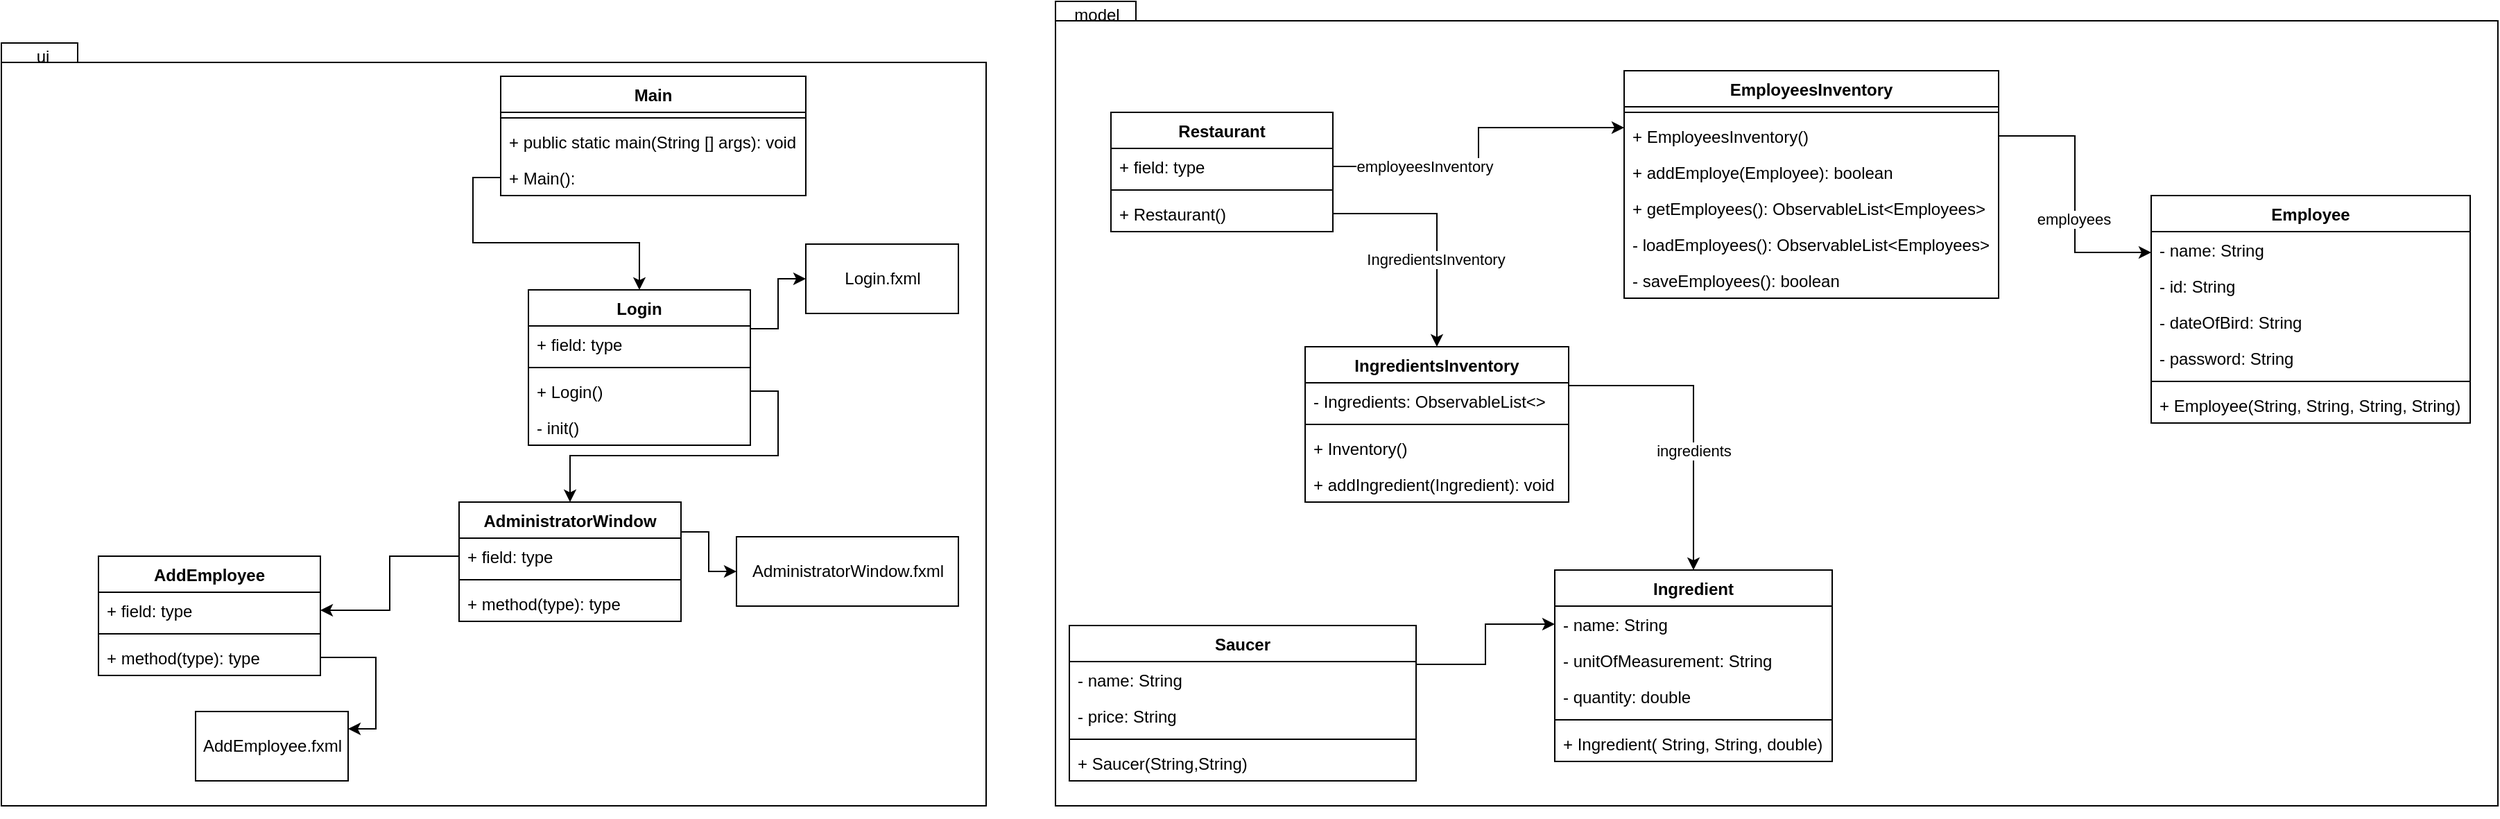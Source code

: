 <mxfile version="15.1.3" type="device"><diagram id="L7kyF5hDS-9kEPvA9DnG" name="Página-1"><mxGraphModel dx="2044" dy="706" grid="1" gridSize="10" guides="1" tooltips="1" connect="1" arrows="1" fold="1" page="1" pageScale="1" pageWidth="827" pageHeight="1169" math="0" shadow="0"><root><mxCell id="0"/><mxCell id="1" parent="0"/><mxCell id="4UvoIsOAYy2A6t3GpR0r-1" value="" style="shape=folder;fontStyle=1;spacingTop=10;tabWidth=40;tabHeight=14;tabPosition=left;html=1;" parent="1" vertex="1"><mxGeometry x="-260" y="60" width="710" height="550" as="geometry"/></mxCell><mxCell id="4UvoIsOAYy2A6t3GpR0r-2" value="" style="shape=folder;fontStyle=1;spacingTop=10;tabWidth=40;tabHeight=14;tabPosition=left;html=1;" parent="1" vertex="1"><mxGeometry x="500" y="30" width="1040" height="580" as="geometry"/></mxCell><mxCell id="4UvoIsOAYy2A6t3GpR0r-3" value="ui" style="text;html=1;strokeColor=none;fillColor=none;align=center;verticalAlign=middle;whiteSpace=wrap;rounded=0;" parent="1" vertex="1"><mxGeometry x="-250" y="60" width="40" height="20" as="geometry"/></mxCell><mxCell id="4UvoIsOAYy2A6t3GpR0r-4" value="model" style="text;html=1;strokeColor=none;fillColor=none;align=center;verticalAlign=middle;whiteSpace=wrap;rounded=0;" parent="1" vertex="1"><mxGeometry x="510" y="30" width="40" height="20" as="geometry"/></mxCell><mxCell id="4UvoIsOAYy2A6t3GpR0r-5" value="Main" style="swimlane;fontStyle=1;align=center;verticalAlign=top;childLayout=stackLayout;horizontal=1;startSize=26;horizontalStack=0;resizeParent=1;resizeParentMax=0;resizeLast=0;collapsible=1;marginBottom=0;" parent="1" vertex="1"><mxGeometry x="100" y="84" width="220" height="86" as="geometry"/></mxCell><mxCell id="4UvoIsOAYy2A6t3GpR0r-7" value="" style="line;strokeWidth=1;fillColor=none;align=left;verticalAlign=middle;spacingTop=-1;spacingLeft=3;spacingRight=3;rotatable=0;labelPosition=right;points=[];portConstraint=eastwest;" parent="4UvoIsOAYy2A6t3GpR0r-5" vertex="1"><mxGeometry y="26" width="220" height="8" as="geometry"/></mxCell><mxCell id="4UvoIsOAYy2A6t3GpR0r-8" value="+ public static main(String [] args): void" style="text;strokeColor=none;fillColor=none;align=left;verticalAlign=top;spacingLeft=4;spacingRight=4;overflow=hidden;rotatable=0;points=[[0,0.5],[1,0.5]];portConstraint=eastwest;" parent="4UvoIsOAYy2A6t3GpR0r-5" vertex="1"><mxGeometry y="34" width="220" height="26" as="geometry"/></mxCell><mxCell id="4UvoIsOAYy2A6t3GpR0r-9" value="+ Main():" style="text;strokeColor=none;fillColor=none;align=left;verticalAlign=top;spacingLeft=4;spacingRight=4;overflow=hidden;rotatable=0;points=[[0,0.5],[1,0.5]];portConstraint=eastwest;" parent="4UvoIsOAYy2A6t3GpR0r-5" vertex="1"><mxGeometry y="60" width="220" height="26" as="geometry"/></mxCell><mxCell id="4UvoIsOAYy2A6t3GpR0r-10" value="Restaurant" style="swimlane;fontStyle=1;align=center;verticalAlign=top;childLayout=stackLayout;horizontal=1;startSize=26;horizontalStack=0;resizeParent=1;resizeParentMax=0;resizeLast=0;collapsible=1;marginBottom=0;" parent="1" vertex="1"><mxGeometry x="540" y="110" width="160" height="86" as="geometry"/></mxCell><mxCell id="4UvoIsOAYy2A6t3GpR0r-11" value="+ field: type" style="text;strokeColor=none;fillColor=none;align=left;verticalAlign=top;spacingLeft=4;spacingRight=4;overflow=hidden;rotatable=0;points=[[0,0.5],[1,0.5]];portConstraint=eastwest;" parent="4UvoIsOAYy2A6t3GpR0r-10" vertex="1"><mxGeometry y="26" width="160" height="26" as="geometry"/></mxCell><mxCell id="4UvoIsOAYy2A6t3GpR0r-12" value="" style="line;strokeWidth=1;fillColor=none;align=left;verticalAlign=middle;spacingTop=-1;spacingLeft=3;spacingRight=3;rotatable=0;labelPosition=right;points=[];portConstraint=eastwest;" parent="4UvoIsOAYy2A6t3GpR0r-10" vertex="1"><mxGeometry y="52" width="160" height="8" as="geometry"/></mxCell><mxCell id="4UvoIsOAYy2A6t3GpR0r-13" value="+ Restaurant()" style="text;strokeColor=none;fillColor=none;align=left;verticalAlign=top;spacingLeft=4;spacingRight=4;overflow=hidden;rotatable=0;points=[[0,0.5],[1,0.5]];portConstraint=eastwest;" parent="4UvoIsOAYy2A6t3GpR0r-10" vertex="1"><mxGeometry y="60" width="160" height="26" as="geometry"/></mxCell><mxCell id="4UvoIsOAYy2A6t3GpR0r-14" value="Employee" style="swimlane;fontStyle=1;align=center;verticalAlign=top;childLayout=stackLayout;horizontal=1;startSize=26;horizontalStack=0;resizeParent=1;resizeParentMax=0;resizeLast=0;collapsible=1;marginBottom=0;" parent="1" vertex="1"><mxGeometry x="1290" y="170" width="230" height="164" as="geometry"/></mxCell><mxCell id="4UvoIsOAYy2A6t3GpR0r-15" value="- name: String" style="text;strokeColor=none;fillColor=none;align=left;verticalAlign=top;spacingLeft=4;spacingRight=4;overflow=hidden;rotatable=0;points=[[0,0.5],[1,0.5]];portConstraint=eastwest;" parent="4UvoIsOAYy2A6t3GpR0r-14" vertex="1"><mxGeometry y="26" width="230" height="26" as="geometry"/></mxCell><mxCell id="4UvoIsOAYy2A6t3GpR0r-18" value="- id: String" style="text;strokeColor=none;fillColor=none;align=left;verticalAlign=top;spacingLeft=4;spacingRight=4;overflow=hidden;rotatable=0;points=[[0,0.5],[1,0.5]];portConstraint=eastwest;" parent="4UvoIsOAYy2A6t3GpR0r-14" vertex="1"><mxGeometry y="52" width="230" height="26" as="geometry"/></mxCell><mxCell id="4UvoIsOAYy2A6t3GpR0r-19" value="- dateOfBird: String" style="text;strokeColor=none;fillColor=none;align=left;verticalAlign=top;spacingLeft=4;spacingRight=4;overflow=hidden;rotatable=0;points=[[0,0.5],[1,0.5]];portConstraint=eastwest;" parent="4UvoIsOAYy2A6t3GpR0r-14" vertex="1"><mxGeometry y="78" width="230" height="26" as="geometry"/></mxCell><mxCell id="4UvoIsOAYy2A6t3GpR0r-20" value="- password: String" style="text;strokeColor=none;fillColor=none;align=left;verticalAlign=top;spacingLeft=4;spacingRight=4;overflow=hidden;rotatable=0;points=[[0,0.5],[1,0.5]];portConstraint=eastwest;" parent="4UvoIsOAYy2A6t3GpR0r-14" vertex="1"><mxGeometry y="104" width="230" height="26" as="geometry"/></mxCell><mxCell id="4UvoIsOAYy2A6t3GpR0r-16" value="" style="line;strokeWidth=1;fillColor=none;align=left;verticalAlign=middle;spacingTop=-1;spacingLeft=3;spacingRight=3;rotatable=0;labelPosition=right;points=[];portConstraint=eastwest;" parent="4UvoIsOAYy2A6t3GpR0r-14" vertex="1"><mxGeometry y="130" width="230" height="8" as="geometry"/></mxCell><mxCell id="4UvoIsOAYy2A6t3GpR0r-17" value="+ Employee(String, String, String, String)" style="text;strokeColor=none;fillColor=none;align=left;verticalAlign=top;spacingLeft=4;spacingRight=4;overflow=hidden;rotatable=0;points=[[0,0.5],[1,0.5]];portConstraint=eastwest;" parent="4UvoIsOAYy2A6t3GpR0r-14" vertex="1"><mxGeometry y="138" width="230" height="26" as="geometry"/></mxCell><mxCell id="4UvoIsOAYy2A6t3GpR0r-21" value="Ingredient" style="swimlane;fontStyle=1;align=center;verticalAlign=top;childLayout=stackLayout;horizontal=1;startSize=26;horizontalStack=0;resizeParent=1;resizeParentMax=0;resizeLast=0;collapsible=1;marginBottom=0;" parent="1" vertex="1"><mxGeometry x="860" y="440" width="200" height="138" as="geometry"/></mxCell><mxCell id="4UvoIsOAYy2A6t3GpR0r-22" value="- name: String" style="text;strokeColor=none;fillColor=none;align=left;verticalAlign=top;spacingLeft=4;spacingRight=4;overflow=hidden;rotatable=0;points=[[0,0.5],[1,0.5]];portConstraint=eastwest;" parent="4UvoIsOAYy2A6t3GpR0r-21" vertex="1"><mxGeometry y="26" width="200" height="26" as="geometry"/></mxCell><mxCell id="4UvoIsOAYy2A6t3GpR0r-25" value="- unitOfMeasurement: String" style="text;strokeColor=none;fillColor=none;align=left;verticalAlign=top;spacingLeft=4;spacingRight=4;overflow=hidden;rotatable=0;points=[[0,0.5],[1,0.5]];portConstraint=eastwest;" parent="4UvoIsOAYy2A6t3GpR0r-21" vertex="1"><mxGeometry y="52" width="200" height="26" as="geometry"/></mxCell><mxCell id="4UvoIsOAYy2A6t3GpR0r-39" value="- quantity: double" style="text;strokeColor=none;fillColor=none;align=left;verticalAlign=top;spacingLeft=4;spacingRight=4;overflow=hidden;rotatable=0;points=[[0,0.5],[1,0.5]];portConstraint=eastwest;" parent="4UvoIsOAYy2A6t3GpR0r-21" vertex="1"><mxGeometry y="78" width="200" height="26" as="geometry"/></mxCell><mxCell id="4UvoIsOAYy2A6t3GpR0r-23" value="" style="line;strokeWidth=1;fillColor=none;align=left;verticalAlign=middle;spacingTop=-1;spacingLeft=3;spacingRight=3;rotatable=0;labelPosition=right;points=[];portConstraint=eastwest;" parent="4UvoIsOAYy2A6t3GpR0r-21" vertex="1"><mxGeometry y="104" width="200" height="8" as="geometry"/></mxCell><mxCell id="4UvoIsOAYy2A6t3GpR0r-24" value="+ Ingredient( String, String, double)" style="text;strokeColor=none;fillColor=none;align=left;verticalAlign=top;spacingLeft=4;spacingRight=4;overflow=hidden;rotatable=0;points=[[0,0.5],[1,0.5]];portConstraint=eastwest;" parent="4UvoIsOAYy2A6t3GpR0r-21" vertex="1"><mxGeometry y="112" width="200" height="26" as="geometry"/></mxCell><mxCell id="4UvoIsOAYy2A6t3GpR0r-33" style="edgeStyle=orthogonalEdgeStyle;rounded=0;orthogonalLoop=1;jettySize=auto;html=1;exitX=1;exitY=0.25;exitDx=0;exitDy=0;entryX=0.5;entryY=0;entryDx=0;entryDy=0;" parent="1" source="4UvoIsOAYy2A6t3GpR0r-26" target="4UvoIsOAYy2A6t3GpR0r-21" edge="1"><mxGeometry relative="1" as="geometry"/></mxCell><mxCell id="DF9KUVSJpANHtCZs5Mmc-31" value="ingredients" style="edgeLabel;html=1;align=center;verticalAlign=middle;resizable=0;points=[];" parent="4UvoIsOAYy2A6t3GpR0r-33" vertex="1" connectable="0"><mxGeometry x="0.229" relative="1" as="geometry"><mxPoint as="offset"/></mxGeometry></mxCell><mxCell id="4UvoIsOAYy2A6t3GpR0r-26" value="IngredientsInventory" style="swimlane;fontStyle=1;align=center;verticalAlign=top;childLayout=stackLayout;horizontal=1;startSize=26;horizontalStack=0;resizeParent=1;resizeParentMax=0;resizeLast=0;collapsible=1;marginBottom=0;" parent="1" vertex="1"><mxGeometry x="680" y="279" width="190" height="112" as="geometry"/></mxCell><mxCell id="4UvoIsOAYy2A6t3GpR0r-27" value="- Ingredients: ObservableList&lt;&gt; " style="text;strokeColor=none;fillColor=none;align=left;verticalAlign=top;spacingLeft=4;spacingRight=4;overflow=hidden;rotatable=0;points=[[0,0.5],[1,0.5]];portConstraint=eastwest;" parent="4UvoIsOAYy2A6t3GpR0r-26" vertex="1"><mxGeometry y="26" width="190" height="26" as="geometry"/></mxCell><mxCell id="4UvoIsOAYy2A6t3GpR0r-28" value="" style="line;strokeWidth=1;fillColor=none;align=left;verticalAlign=middle;spacingTop=-1;spacingLeft=3;spacingRight=3;rotatable=0;labelPosition=right;points=[];portConstraint=eastwest;" parent="4UvoIsOAYy2A6t3GpR0r-26" vertex="1"><mxGeometry y="52" width="190" height="8" as="geometry"/></mxCell><mxCell id="4UvoIsOAYy2A6t3GpR0r-29" value="+ Inventory()" style="text;strokeColor=none;fillColor=none;align=left;verticalAlign=top;spacingLeft=4;spacingRight=4;overflow=hidden;rotatable=0;points=[[0,0.5],[1,0.5]];portConstraint=eastwest;" parent="4UvoIsOAYy2A6t3GpR0r-26" vertex="1"><mxGeometry y="60" width="190" height="26" as="geometry"/></mxCell><mxCell id="DF9KUVSJpANHtCZs5Mmc-1" value="+ addIngredient(Ingredient): void" style="text;strokeColor=none;fillColor=none;align=left;verticalAlign=top;spacingLeft=4;spacingRight=4;overflow=hidden;rotatable=0;points=[[0,0.5],[1,0.5]];portConstraint=eastwest;" parent="4UvoIsOAYy2A6t3GpR0r-26" vertex="1"><mxGeometry y="86" width="190" height="26" as="geometry"/></mxCell><mxCell id="4UvoIsOAYy2A6t3GpR0r-31" style="edgeStyle=orthogonalEdgeStyle;rounded=0;orthogonalLoop=1;jettySize=auto;html=1;exitX=1;exitY=0.5;exitDx=0;exitDy=0;entryX=0.5;entryY=0;entryDx=0;entryDy=0;" parent="1" source="4UvoIsOAYy2A6t3GpR0r-13" target="4UvoIsOAYy2A6t3GpR0r-26" edge="1"><mxGeometry relative="1" as="geometry"/></mxCell><mxCell id="DF9KUVSJpANHtCZs5Mmc-30" value="IngredientsInventory" style="edgeLabel;html=1;align=center;verticalAlign=middle;resizable=0;points=[];" parent="4UvoIsOAYy2A6t3GpR0r-31" vertex="1" connectable="0"><mxGeometry x="0.263" y="-1" relative="1" as="geometry"><mxPoint as="offset"/></mxGeometry></mxCell><mxCell id="4UvoIsOAYy2A6t3GpR0r-38" style="edgeStyle=orthogonalEdgeStyle;rounded=0;orthogonalLoop=1;jettySize=auto;html=1;exitX=1;exitY=0.25;exitDx=0;exitDy=0;entryX=0;entryY=0.5;entryDx=0;entryDy=0;" parent="1" source="4UvoIsOAYy2A6t3GpR0r-34" target="4UvoIsOAYy2A6t3GpR0r-22" edge="1"><mxGeometry relative="1" as="geometry"/></mxCell><mxCell id="4UvoIsOAYy2A6t3GpR0r-34" value="Saucer" style="swimlane;fontStyle=1;align=center;verticalAlign=top;childLayout=stackLayout;horizontal=1;startSize=26;horizontalStack=0;resizeParent=1;resizeParentMax=0;resizeLast=0;collapsible=1;marginBottom=0;" parent="1" vertex="1"><mxGeometry x="510" y="480" width="250" height="112" as="geometry"/></mxCell><mxCell id="4UvoIsOAYy2A6t3GpR0r-35" value="- name: String" style="text;strokeColor=none;fillColor=none;align=left;verticalAlign=top;spacingLeft=4;spacingRight=4;overflow=hidden;rotatable=0;points=[[0,0.5],[1,0.5]];portConstraint=eastwest;" parent="4UvoIsOAYy2A6t3GpR0r-34" vertex="1"><mxGeometry y="26" width="250" height="26" as="geometry"/></mxCell><mxCell id="4UvoIsOAYy2A6t3GpR0r-40" value="- price: String" style="text;strokeColor=none;fillColor=none;align=left;verticalAlign=top;spacingLeft=4;spacingRight=4;overflow=hidden;rotatable=0;points=[[0,0.5],[1,0.5]];portConstraint=eastwest;" parent="4UvoIsOAYy2A6t3GpR0r-34" vertex="1"><mxGeometry y="52" width="250" height="26" as="geometry"/></mxCell><mxCell id="4UvoIsOAYy2A6t3GpR0r-36" value="" style="line;strokeWidth=1;fillColor=none;align=left;verticalAlign=middle;spacingTop=-1;spacingLeft=3;spacingRight=3;rotatable=0;labelPosition=right;points=[];portConstraint=eastwest;" parent="4UvoIsOAYy2A6t3GpR0r-34" vertex="1"><mxGeometry y="78" width="250" height="8" as="geometry"/></mxCell><mxCell id="4UvoIsOAYy2A6t3GpR0r-37" value="+ Saucer(String,String)" style="text;strokeColor=none;fillColor=none;align=left;verticalAlign=top;spacingLeft=4;spacingRight=4;overflow=hidden;rotatable=0;points=[[0,0.5],[1,0.5]];portConstraint=eastwest;" parent="4UvoIsOAYy2A6t3GpR0r-34" vertex="1"><mxGeometry y="86" width="250" height="26" as="geometry"/></mxCell><mxCell id="4UvoIsOAYy2A6t3GpR0r-41" value="Login.fxml" style="html=1;" parent="1" vertex="1"><mxGeometry x="320" y="205" width="110" height="50" as="geometry"/></mxCell><mxCell id="4UvoIsOAYy2A6t3GpR0r-46" style="edgeStyle=orthogonalEdgeStyle;rounded=0;orthogonalLoop=1;jettySize=auto;html=1;exitX=1;exitY=0.25;exitDx=0;exitDy=0;entryX=0;entryY=0.5;entryDx=0;entryDy=0;" parent="1" source="4UvoIsOAYy2A6t3GpR0r-42" target="4UvoIsOAYy2A6t3GpR0r-41" edge="1"><mxGeometry relative="1" as="geometry"/></mxCell><mxCell id="4UvoIsOAYy2A6t3GpR0r-42" value="Login" style="swimlane;fontStyle=1;align=center;verticalAlign=top;childLayout=stackLayout;horizontal=1;startSize=26;horizontalStack=0;resizeParent=1;resizeParentMax=0;resizeLast=0;collapsible=1;marginBottom=0;" parent="1" vertex="1"><mxGeometry x="120" y="238" width="160" height="112" as="geometry"/></mxCell><mxCell id="4UvoIsOAYy2A6t3GpR0r-43" value="+ field: type" style="text;strokeColor=none;fillColor=none;align=left;verticalAlign=top;spacingLeft=4;spacingRight=4;overflow=hidden;rotatable=0;points=[[0,0.5],[1,0.5]];portConstraint=eastwest;" parent="4UvoIsOAYy2A6t3GpR0r-42" vertex="1"><mxGeometry y="26" width="160" height="26" as="geometry"/></mxCell><mxCell id="4UvoIsOAYy2A6t3GpR0r-44" value="" style="line;strokeWidth=1;fillColor=none;align=left;verticalAlign=middle;spacingTop=-1;spacingLeft=3;spacingRight=3;rotatable=0;labelPosition=right;points=[];portConstraint=eastwest;" parent="4UvoIsOAYy2A6t3GpR0r-42" vertex="1"><mxGeometry y="52" width="160" height="8" as="geometry"/></mxCell><mxCell id="4UvoIsOAYy2A6t3GpR0r-45" value="+ Login()" style="text;strokeColor=none;fillColor=none;align=left;verticalAlign=top;spacingLeft=4;spacingRight=4;overflow=hidden;rotatable=0;points=[[0,0.5],[1,0.5]];portConstraint=eastwest;" parent="4UvoIsOAYy2A6t3GpR0r-42" vertex="1"><mxGeometry y="60" width="160" height="26" as="geometry"/></mxCell><mxCell id="spztk6mJlhyfg4tzJySu-3" value="- init()" style="text;strokeColor=none;fillColor=none;align=left;verticalAlign=top;spacingLeft=4;spacingRight=4;overflow=hidden;rotatable=0;points=[[0,0.5],[1,0.5]];portConstraint=eastwest;" vertex="1" parent="4UvoIsOAYy2A6t3GpR0r-42"><mxGeometry y="86" width="160" height="26" as="geometry"/></mxCell><mxCell id="DF9KUVSJpANHtCZs5Mmc-2" value="EmployeesInventory" style="swimlane;fontStyle=1;align=center;verticalAlign=top;childLayout=stackLayout;horizontal=1;startSize=26;horizontalStack=0;resizeParent=1;resizeParentMax=0;resizeLast=0;collapsible=1;marginBottom=0;" parent="1" vertex="1"><mxGeometry x="910" y="80" width="270" height="164" as="geometry"/></mxCell><mxCell id="DF9KUVSJpANHtCZs5Mmc-4" value="" style="line;strokeWidth=1;fillColor=none;align=left;verticalAlign=middle;spacingTop=-1;spacingLeft=3;spacingRight=3;rotatable=0;labelPosition=right;points=[];portConstraint=eastwest;" parent="DF9KUVSJpANHtCZs5Mmc-2" vertex="1"><mxGeometry y="26" width="270" height="8" as="geometry"/></mxCell><mxCell id="DF9KUVSJpANHtCZs5Mmc-5" value="+ EmployeesInventory()" style="text;strokeColor=none;fillColor=none;align=left;verticalAlign=top;spacingLeft=4;spacingRight=4;overflow=hidden;rotatable=0;points=[[0,0.5],[1,0.5]];portConstraint=eastwest;" parent="DF9KUVSJpANHtCZs5Mmc-2" vertex="1"><mxGeometry y="34" width="270" height="26" as="geometry"/></mxCell><mxCell id="DF9KUVSJpANHtCZs5Mmc-24" value="+ addEmploye(Employee): boolean" style="text;strokeColor=none;fillColor=none;align=left;verticalAlign=top;spacingLeft=4;spacingRight=4;overflow=hidden;rotatable=0;points=[[0,0.5],[1,0.5]];portConstraint=eastwest;" parent="DF9KUVSJpANHtCZs5Mmc-2" vertex="1"><mxGeometry y="60" width="270" height="26" as="geometry"/></mxCell><mxCell id="DF9KUVSJpANHtCZs5Mmc-25" value="+ getEmployees(): ObservableList&lt;Employees&gt;" style="text;strokeColor=none;fillColor=none;align=left;verticalAlign=top;spacingLeft=4;spacingRight=4;overflow=hidden;rotatable=0;points=[[0,0.5],[1,0.5]];portConstraint=eastwest;" parent="DF9KUVSJpANHtCZs5Mmc-2" vertex="1"><mxGeometry y="86" width="270" height="26" as="geometry"/></mxCell><mxCell id="DF9KUVSJpANHtCZs5Mmc-32" value="- loadEmployees(): ObservableList&lt;Employees&gt;" style="text;strokeColor=none;fillColor=none;align=left;verticalAlign=top;spacingLeft=4;spacingRight=4;overflow=hidden;rotatable=0;points=[[0,0.5],[1,0.5]];portConstraint=eastwest;" parent="DF9KUVSJpANHtCZs5Mmc-2" vertex="1"><mxGeometry y="112" width="270" height="26" as="geometry"/></mxCell><mxCell id="DF9KUVSJpANHtCZs5Mmc-33" value="- saveEmployees(): boolean" style="text;strokeColor=none;fillColor=none;align=left;verticalAlign=top;spacingLeft=4;spacingRight=4;overflow=hidden;rotatable=0;points=[[0,0.5],[1,0.5]];portConstraint=eastwest;" parent="DF9KUVSJpANHtCZs5Mmc-2" vertex="1"><mxGeometry y="138" width="270" height="26" as="geometry"/></mxCell><mxCell id="DF9KUVSJpANHtCZs5Mmc-8" style="edgeStyle=orthogonalEdgeStyle;rounded=0;orthogonalLoop=1;jettySize=auto;html=1;exitX=0;exitY=0.5;exitDx=0;exitDy=0;entryX=0.5;entryY=0;entryDx=0;entryDy=0;" parent="1" source="4UvoIsOAYy2A6t3GpR0r-9" target="4UvoIsOAYy2A6t3GpR0r-42" edge="1"><mxGeometry relative="1" as="geometry"/></mxCell><mxCell id="DF9KUVSJpANHtCZs5Mmc-9" style="edgeStyle=orthogonalEdgeStyle;rounded=0;orthogonalLoop=1;jettySize=auto;html=1;exitX=0.5;exitY=1;exitDx=0;exitDy=0;exitPerimeter=0;" parent="1" source="4UvoIsOAYy2A6t3GpR0r-1" target="4UvoIsOAYy2A6t3GpR0r-1" edge="1"><mxGeometry relative="1" as="geometry"/></mxCell><mxCell id="DF9KUVSJpANHtCZs5Mmc-16" style="edgeStyle=orthogonalEdgeStyle;rounded=0;orthogonalLoop=1;jettySize=auto;html=1;exitX=1;exitY=0.25;exitDx=0;exitDy=0;entryX=0;entryY=0.5;entryDx=0;entryDy=0;" parent="1" source="DF9KUVSJpANHtCZs5Mmc-10" target="DF9KUVSJpANHtCZs5Mmc-15" edge="1"><mxGeometry relative="1" as="geometry"/></mxCell><mxCell id="DF9KUVSJpANHtCZs5Mmc-10" value="AdministratorWindow" style="swimlane;fontStyle=1;align=center;verticalAlign=top;childLayout=stackLayout;horizontal=1;startSize=26;horizontalStack=0;resizeParent=1;resizeParentMax=0;resizeLast=0;collapsible=1;marginBottom=0;" parent="1" vertex="1"><mxGeometry x="70" y="391" width="160" height="86" as="geometry"/></mxCell><mxCell id="DF9KUVSJpANHtCZs5Mmc-11" value="+ field: type" style="text;strokeColor=none;fillColor=none;align=left;verticalAlign=top;spacingLeft=4;spacingRight=4;overflow=hidden;rotatable=0;points=[[0,0.5],[1,0.5]];portConstraint=eastwest;" parent="DF9KUVSJpANHtCZs5Mmc-10" vertex="1"><mxGeometry y="26" width="160" height="26" as="geometry"/></mxCell><mxCell id="DF9KUVSJpANHtCZs5Mmc-12" value="" style="line;strokeWidth=1;fillColor=none;align=left;verticalAlign=middle;spacingTop=-1;spacingLeft=3;spacingRight=3;rotatable=0;labelPosition=right;points=[];portConstraint=eastwest;" parent="DF9KUVSJpANHtCZs5Mmc-10" vertex="1"><mxGeometry y="52" width="160" height="8" as="geometry"/></mxCell><mxCell id="DF9KUVSJpANHtCZs5Mmc-13" value="+ method(type): type" style="text;strokeColor=none;fillColor=none;align=left;verticalAlign=top;spacingLeft=4;spacingRight=4;overflow=hidden;rotatable=0;points=[[0,0.5],[1,0.5]];portConstraint=eastwest;" parent="DF9KUVSJpANHtCZs5Mmc-10" vertex="1"><mxGeometry y="60" width="160" height="26" as="geometry"/></mxCell><mxCell id="DF9KUVSJpANHtCZs5Mmc-14" style="edgeStyle=orthogonalEdgeStyle;rounded=0;orthogonalLoop=1;jettySize=auto;html=1;exitX=1;exitY=0.5;exitDx=0;exitDy=0;entryX=0.5;entryY=0;entryDx=0;entryDy=0;" parent="1" source="4UvoIsOAYy2A6t3GpR0r-45" target="DF9KUVSJpANHtCZs5Mmc-10" edge="1"><mxGeometry relative="1" as="geometry"/></mxCell><mxCell id="DF9KUVSJpANHtCZs5Mmc-15" value="AdministratorWindow.fxml" style="html=1;" parent="1" vertex="1"><mxGeometry x="270" y="416" width="160" height="50" as="geometry"/></mxCell><mxCell id="DF9KUVSJpANHtCZs5Mmc-17" value="AddEmployee" style="swimlane;fontStyle=1;align=center;verticalAlign=top;childLayout=stackLayout;horizontal=1;startSize=26;horizontalStack=0;resizeParent=1;resizeParentMax=0;resizeLast=0;collapsible=1;marginBottom=0;" parent="1" vertex="1"><mxGeometry x="-190" y="430" width="160" height="86" as="geometry"/></mxCell><mxCell id="DF9KUVSJpANHtCZs5Mmc-18" value="+ field: type" style="text;strokeColor=none;fillColor=none;align=left;verticalAlign=top;spacingLeft=4;spacingRight=4;overflow=hidden;rotatable=0;points=[[0,0.5],[1,0.5]];portConstraint=eastwest;" parent="DF9KUVSJpANHtCZs5Mmc-17" vertex="1"><mxGeometry y="26" width="160" height="26" as="geometry"/></mxCell><mxCell id="DF9KUVSJpANHtCZs5Mmc-19" value="" style="line;strokeWidth=1;fillColor=none;align=left;verticalAlign=middle;spacingTop=-1;spacingLeft=3;spacingRight=3;rotatable=0;labelPosition=right;points=[];portConstraint=eastwest;" parent="DF9KUVSJpANHtCZs5Mmc-17" vertex="1"><mxGeometry y="52" width="160" height="8" as="geometry"/></mxCell><mxCell id="DF9KUVSJpANHtCZs5Mmc-20" value="+ method(type): type" style="text;strokeColor=none;fillColor=none;align=left;verticalAlign=top;spacingLeft=4;spacingRight=4;overflow=hidden;rotatable=0;points=[[0,0.5],[1,0.5]];portConstraint=eastwest;" parent="DF9KUVSJpANHtCZs5Mmc-17" vertex="1"><mxGeometry y="60" width="160" height="26" as="geometry"/></mxCell><mxCell id="DF9KUVSJpANHtCZs5Mmc-21" value="AddEmployee.fxml" style="html=1;" parent="1" vertex="1"><mxGeometry x="-120" y="542" width="110" height="50" as="geometry"/></mxCell><mxCell id="DF9KUVSJpANHtCZs5Mmc-22" style="edgeStyle=orthogonalEdgeStyle;rounded=0;orthogonalLoop=1;jettySize=auto;html=1;exitX=0;exitY=0.5;exitDx=0;exitDy=0;entryX=1;entryY=0.5;entryDx=0;entryDy=0;" parent="1" source="DF9KUVSJpANHtCZs5Mmc-11" target="DF9KUVSJpANHtCZs5Mmc-18" edge="1"><mxGeometry relative="1" as="geometry"/></mxCell><mxCell id="DF9KUVSJpANHtCZs5Mmc-23" style="edgeStyle=orthogonalEdgeStyle;rounded=0;orthogonalLoop=1;jettySize=auto;html=1;exitX=1;exitY=0.5;exitDx=0;exitDy=0;entryX=1;entryY=0.25;entryDx=0;entryDy=0;" parent="1" source="DF9KUVSJpANHtCZs5Mmc-20" target="DF9KUVSJpANHtCZs5Mmc-21" edge="1"><mxGeometry relative="1" as="geometry"/></mxCell><mxCell id="DF9KUVSJpANHtCZs5Mmc-26" style="edgeStyle=orthogonalEdgeStyle;rounded=0;orthogonalLoop=1;jettySize=auto;html=1;exitX=1;exitY=0.5;exitDx=0;exitDy=0;entryX=0;entryY=0.25;entryDx=0;entryDy=0;" parent="1" source="4UvoIsOAYy2A6t3GpR0r-11" target="DF9KUVSJpANHtCZs5Mmc-2" edge="1"><mxGeometry relative="1" as="geometry"/></mxCell><mxCell id="DF9KUVSJpANHtCZs5Mmc-29" value="employeesInventory" style="edgeLabel;html=1;align=center;verticalAlign=middle;resizable=0;points=[];" parent="DF9KUVSJpANHtCZs5Mmc-26" vertex="1" connectable="0"><mxGeometry x="-0.446" relative="1" as="geometry"><mxPoint as="offset"/></mxGeometry></mxCell><mxCell id="DF9KUVSJpANHtCZs5Mmc-27" style="edgeStyle=orthogonalEdgeStyle;rounded=0;orthogonalLoop=1;jettySize=auto;html=1;exitX=1;exitY=0.5;exitDx=0;exitDy=0;entryX=0;entryY=0.25;entryDx=0;entryDy=0;" parent="1" source="DF9KUVSJpANHtCZs5Mmc-5" target="4UvoIsOAYy2A6t3GpR0r-14" edge="1"><mxGeometry relative="1" as="geometry"/></mxCell><mxCell id="DF9KUVSJpANHtCZs5Mmc-28" value="employees" style="edgeLabel;html=1;align=center;verticalAlign=middle;resizable=0;points=[];" parent="DF9KUVSJpANHtCZs5Mmc-27" vertex="1" connectable="0"><mxGeometry x="0.187" y="-1" relative="1" as="geometry"><mxPoint as="offset"/></mxGeometry></mxCell><mxCell id="spztk6mJlhyfg4tzJySu-1" style="edgeStyle=orthogonalEdgeStyle;rounded=0;orthogonalLoop=1;jettySize=auto;html=1;exitX=0.5;exitY=1;exitDx=0;exitDy=0;" edge="1" parent="1" source="4UvoIsOAYy2A6t3GpR0r-4" target="4UvoIsOAYy2A6t3GpR0r-4"><mxGeometry relative="1" as="geometry"/></mxCell></root></mxGraphModel></diagram></mxfile>